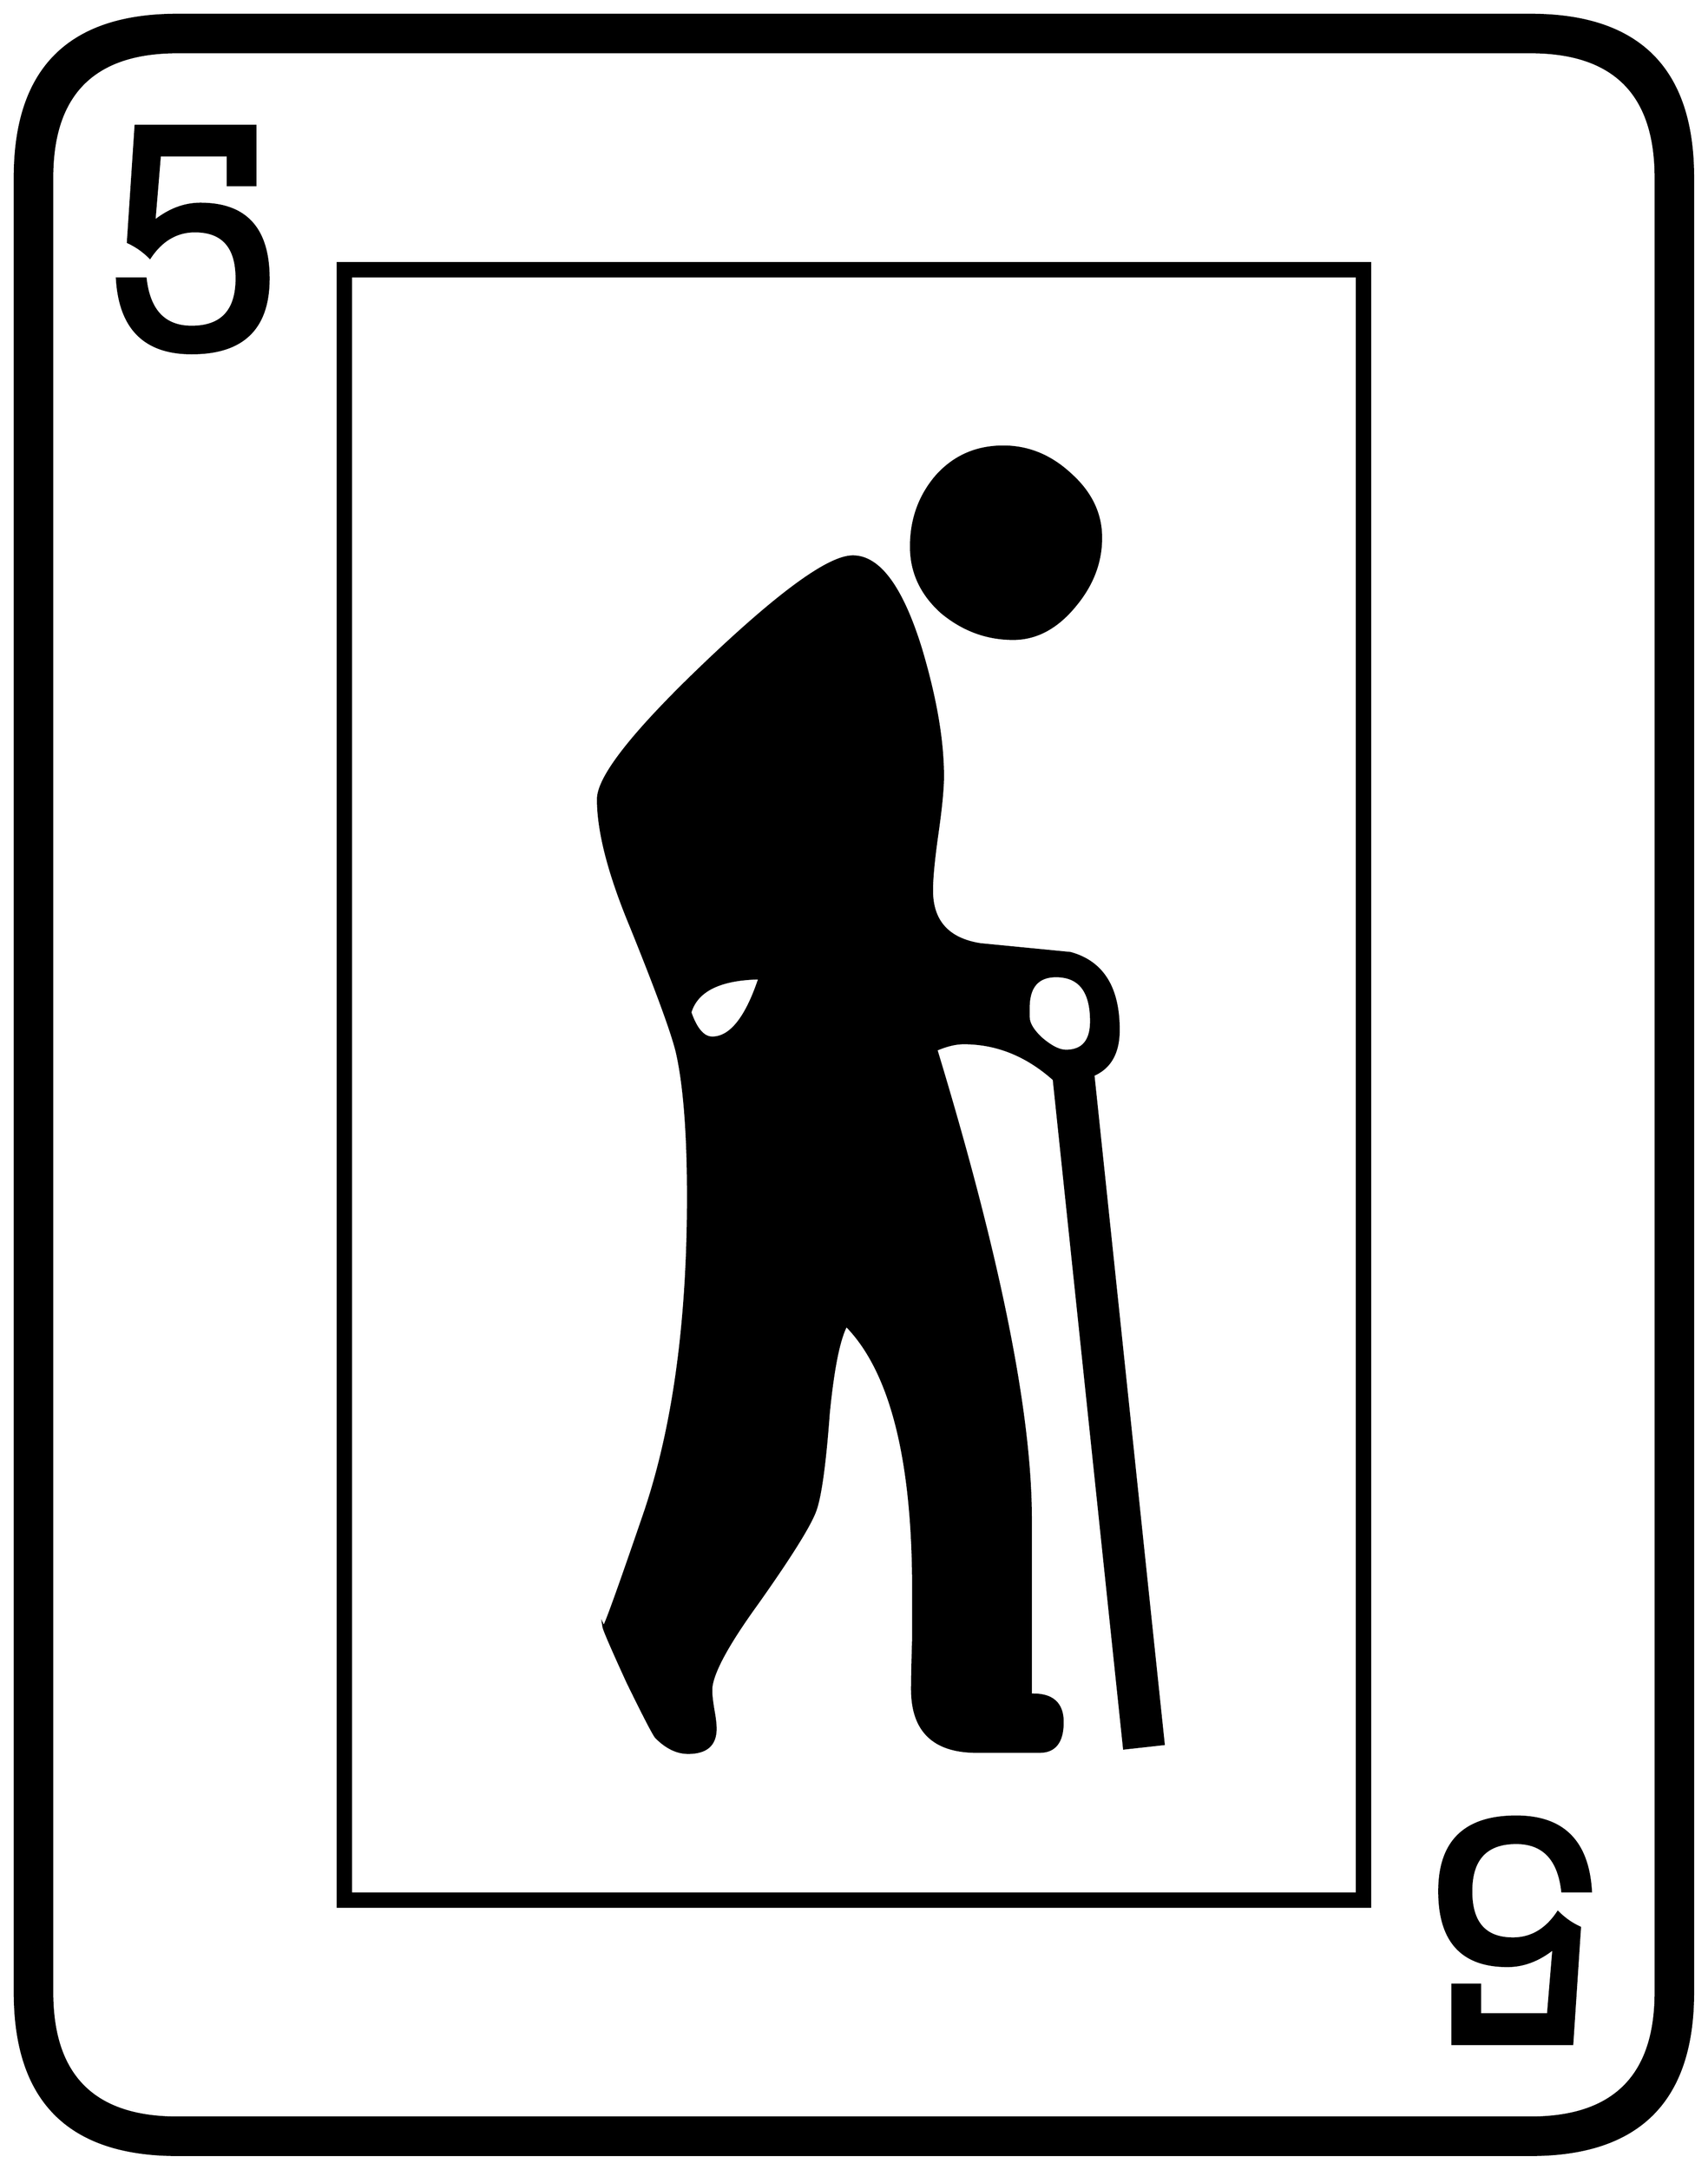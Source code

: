 


\begin{tikzpicture}[y=0.80pt, x=0.80pt, yscale=-1.0, xscale=1.0, inner sep=0pt, outer sep=0pt]
\begin{scope}[shift={(100.0,1706.0)},nonzero rule]
  \path[draw=.,fill=.,line width=1.600pt] (1578.0,244.0) .. controls
    (1578.0,342.667) and (1528.667,392.0) .. (1430.0,392.0) --
    (198.0,392.0) .. controls (99.333,392.0) and (50.0,342.667) ..
    (50.0,244.0) -- (50.0,-1408.0) .. controls (50.0,-1506.667)
    and (99.333,-1556.0) .. (198.0,-1556.0) -- (1430.0,-1556.0) ..
    controls (1528.667,-1556.0) and (1578.0,-1506.667) ..
    (1578.0,-1408.0) -- (1578.0,244.0) -- cycle(1544.0,244.0) --
    (1544.0,-1408.0) .. controls (1544.0,-1484.0) and
    (1506.0,-1522.0) .. (1430.0,-1522.0) -- (198.0,-1522.0) ..
    controls (122.0,-1522.0) and (84.0,-1484.0) ..
    (84.0,-1408.0) -- (84.0,244.0) .. controls (84.0,320.0) and
    (122.0,358.0) .. (198.0,358.0) -- (1430.0,358.0) .. controls
    (1506.0,358.0) and (1544.0,320.0) .. (1544.0,244.0) --
    cycle(281.0,-1316.0) .. controls (281.0,-1270.667) and
    (257.667,-1248.0) .. (211.0,-1248.0) .. controls
    (168.333,-1248.0) and (145.667,-1270.667) .. (143.0,-1316.0) --
    (169.0,-1316.0) .. controls (172.333,-1286.667) and
    (186.333,-1272.0) .. (211.0,-1272.0) .. controls
    (238.333,-1272.0) and (252.0,-1286.667) .. (252.0,-1316.0) ..
    controls (252.0,-1344.667) and (239.333,-1359.0) ..
    (214.0,-1359.0) .. controls (197.333,-1359.0) and
    (183.667,-1351.0) .. (173.0,-1335.0) .. controls
    (167.0,-1341.0) and (160.333,-1345.667) .. (153.0,-1349.0) --
    (160.0,-1455.0) -- (269.0,-1455.0) -- (269.0,-1401.0) --
    (244.0,-1401.0) -- (244.0,-1428.0) -- (182.0,-1428.0) --
    (177.0,-1368.0) .. controls (190.333,-1378.667) and
    (204.333,-1384.0) .. (219.0,-1384.0) .. controls
    (260.333,-1384.0) and (281.0,-1361.333) .. (281.0,-1316.0) --
    cycle(1284.0,166.0) -- (344.0,166.0) -- (344.0,-1330.0) --
    (1284.0,-1330.0) -- (1284.0,166.0) -- cycle(1485.0,152.0) --
    (1459.0,152.0) .. controls (1455.667,122.667) and (1441.667,108.0)
    .. (1417.0,108.0) .. controls (1389.667,108.0) and
    (1376.0,122.667) .. (1376.0,152.0) .. controls (1376.0,180.667)
    and (1388.667,195.0) .. (1414.0,195.0) .. controls
    (1430.667,195.0) and (1444.333,187.0) .. (1455.0,171.0) ..
    controls (1461.0,177.0) and (1467.667,181.667) .. (1475.0,185.0)
    -- (1468.0,291.0) -- (1359.0,291.0) -- (1359.0,237.0) --
    (1384.0,237.0) -- (1384.0,264.0) -- (1446.0,264.0) --
    (1451.0,204.0) .. controls (1437.667,214.667) and (1423.667,220.0)
    .. (1409.0,220.0) .. controls (1367.667,220.0) and
    (1347.0,197.333) .. (1347.0,152.0) .. controls (1347.0,106.667)
    and (1370.333,84.0) .. (1417.0,84.0) .. controls (1459.667,84.0)
    and (1482.333,106.667) .. (1485.0,152.0) -- cycle(1272.0,154.0)
    -- (1272.0,-1318.0) -- (356.0,-1318.0) -- (356.0,154.0) --
    (1272.0,154.0) -- cycle(1039.0,-1080.0) .. controls
    (1039.0,-1058.0) and (1031.333,-1037.667) .. (1016.0,-1019.0) ..
    controls (999.333,-998.333) and (980.333,-988.0) .. (959.0,-988.0)
    .. controls (935.0,-988.0) and (913.333,-996.0) ..
    (894.0,-1012.0) .. controls (875.333,-1028.667) and
    (866.0,-1048.667) .. (866.0,-1072.0) .. controls
    (866.0,-1096.667) and (873.667,-1118.0) .. (889.0,-1136.0) ..
    controls (905.0,-1154.0) and (925.333,-1163.0) ..
    (950.0,-1163.0) .. controls (972.667,-1163.0) and
    (993.0,-1154.667) .. (1011.0,-1138.0) .. controls
    (1029.667,-1121.333) and (1039.0,-1102.0) .. (1039.0,-1080.0) --
    cycle(1096.0,18.0) -- (1060.0,22.0) -- (996.0,-587.0) ..
    controls (971.333,-609.0) and (944.0,-620.0) .. (914.0,-620.0)
    .. controls (906.667,-620.0) and (898.333,-618.0) ..
    (889.0,-614.0) .. controls (946.333,-425.333) and (975.0,-283.0)
    .. (975.0,-187.0) -- (975.0,-27.0) .. controls (994.333,-27.667)
    and (1004.0,-19.333) .. (1004.0,-2.0) .. controls
    (1004.0,16.0) and (997.0,25.0) .. (983.0,25.0) --
    (926.0,25.0) .. controls (886.667,25.0) and (867.0,6.0) ..
    (867.0,-32.0) .. controls (867.0,-42.0) and (867.333,-57.333) ..
    (868.0,-78.0) .. controls (868.0,-98.0) and (868.0,-113.0)
    .. (868.0,-123.0) .. controls (868.0,-241.667) and
    (847.667,-321.667) .. (807.0,-363.0) .. controls (800.333,-350.333)
    and (795.0,-323.667) .. (791.0,-283.0) .. controls
    (787.667,-237.667) and (783.667,-208.333) .. (779.0,-195.0) ..
    controls (774.333,-181.667) and (756.667,-153.333) .. (726.0,-110.0)
    .. controls (698.0,-71.333) and (684.0,-45.0) .. (684.0,-31.0)
    .. controls (684.0,-27.0) and (684.667,-21.0) .. (686.0,-13.0)
    .. controls (687.333,-5.667) and (688.0,0.0) .. (688.0,4.0) ..
    controls (688.0,18.667) and (679.667,26.0) .. (663.0,26.0) ..
    controls (653.0,26.0) and (643.333,21.333) .. (634.0,12.0) ..
    controls (632.0,10.0) and (623.333,-6.667) .. (608.0,-38.0) ..
    controls (593.333,-70.0) and (586.0,-87.0) .. (586.0,-89.0) ..
    controls (586.0,-85.0) and (598.333,-119.0) .. (623.0,-191.0)
    .. controls (649.667,-269.0) and (663.0,-365.333) ..
    (663.0,-480.0) .. controls (663.0,-537.333) and (659.667,-581.0)
    .. (653.0,-611.0) .. controls (649.0,-628.333) and
    (635.0,-666.667) .. (611.0,-726.0) .. controls (591.0,-774.0)
    and (581.0,-812.667) .. (581.0,-842.0) .. controls
    (581.0,-862.667) and (614.333,-904.667) .. (681.0,-968.0) ..
    controls (747.667,-1031.333) and (791.667,-1063.0) ..
    (813.0,-1063.0) .. controls (837.0,-1063.0) and
    (857.667,-1035.0) .. (875.0,-979.0) .. controls (888.333,-934.333)
    and (895.0,-895.667) .. (895.0,-863.0) .. controls
    (895.0,-851.667) and (893.333,-834.333) .. (890.0,-811.0) ..
    controls (886.667,-787.667) and (885.0,-770.333) .. (885.0,-759.0)
    .. controls (885.0,-731.0) and (899.667,-714.667) ..
    (929.0,-710.0) .. controls (956.333,-707.333) and (983.667,-704.667)
    .. (1011.0,-702.0) .. controls (1040.333,-694.0) and
    (1055.0,-670.667) .. (1055.0,-632.0) .. controls
    (1055.0,-611.333) and (1047.333,-597.667) .. (1032.0,-591.0) --
    (1096.0,18.0) -- cycle(1030.0,-640.0) .. controls
    (1030.0,-667.333) and (1019.333,-681.0) .. (998.0,-681.0) ..
    controls (981.333,-681.0) and (973.0,-671.333) .. (973.0,-652.0)
    -- (973.0,-644.0) .. controls (973.0,-638.0) and
    (977.0,-631.333) .. (985.0,-624.0) .. controls (993.667,-616.667)
    and (1001.0,-613.0) .. (1007.0,-613.0) .. controls
    (1022.333,-613.0) and (1030.0,-622.0) .. (1030.0,-640.0) --
    cycle(728.0,-679.0) .. controls (692.0,-678.333) and
    (671.0,-668.0) .. (665.0,-648.0) .. controls (670.333,-632.667)
    and (677.0,-625.0) .. (685.0,-625.0) .. controls
    (701.667,-625.0) and (716.0,-643.0) .. (728.0,-679.0) --
    cycle;
\end{scope}

\end{tikzpicture}


